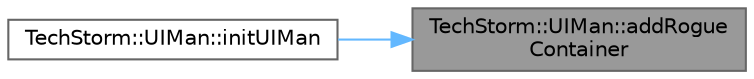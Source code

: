 digraph "TechStorm::UIMan::addRogueContainer"
{
 // LATEX_PDF_SIZE
  bgcolor="transparent";
  edge [fontname=Helvetica,fontsize=10,labelfontname=Helvetica,labelfontsize=10];
  node [fontname=Helvetica,fontsize=10,shape=box,height=0.2,width=0.4];
  rankdir="RL";
  Node1 [id="Node000001",label="TechStorm::UIMan::addRogue\lContainer",height=0.2,width=0.4,color="gray40", fillcolor="grey60", style="filled", fontcolor="black",tooltip=" "];
  Node1 -> Node2 [id="edge1_Node000001_Node000002",dir="back",color="steelblue1",style="solid",tooltip=" "];
  Node2 [id="Node000002",label="TechStorm::UIMan::initUIMan",height=0.2,width=0.4,color="grey40", fillcolor="white", style="filled",URL="$class_tech_storm_1_1_u_i_man.html#a947b182a693d899a6b0051f569372a06",tooltip=" "];
}
